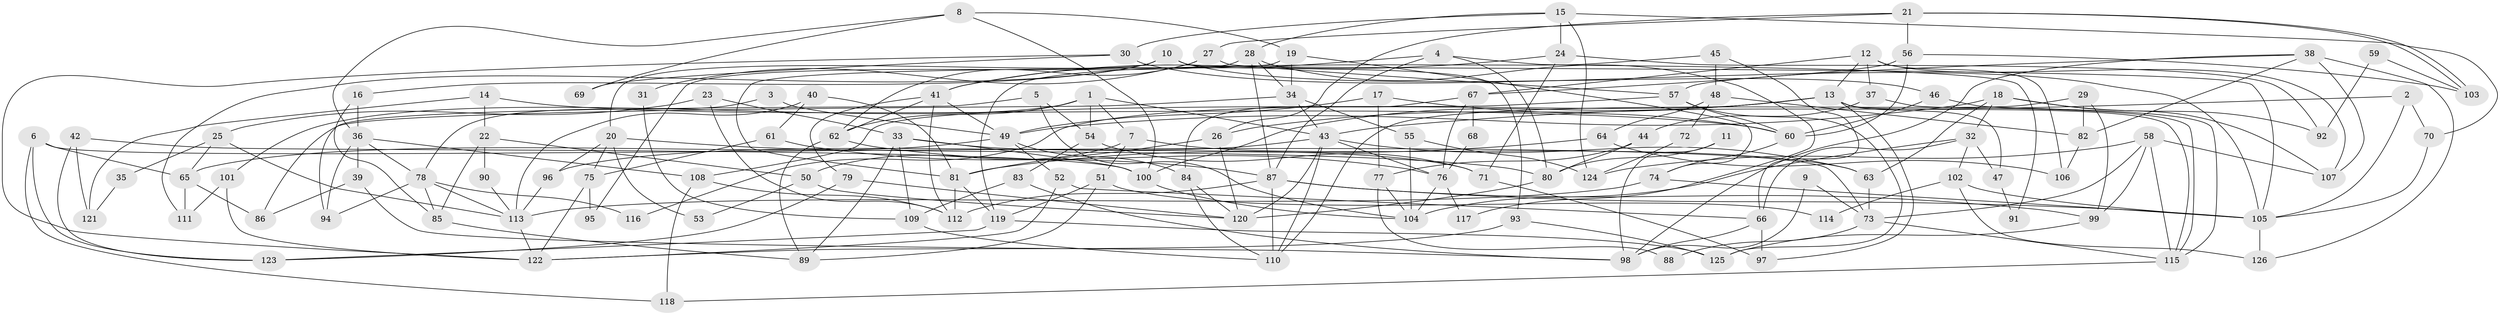 // Generated by graph-tools (version 1.1) at 2025/11/02/27/25 16:11:16]
// undirected, 126 vertices, 252 edges
graph export_dot {
graph [start="1"]
  node [color=gray90,style=filled];
  1;
  2;
  3;
  4;
  5;
  6;
  7;
  8;
  9;
  10;
  11;
  12;
  13;
  14;
  15;
  16;
  17;
  18;
  19;
  20;
  21;
  22;
  23;
  24;
  25;
  26;
  27;
  28;
  29;
  30;
  31;
  32;
  33;
  34;
  35;
  36;
  37;
  38;
  39;
  40;
  41;
  42;
  43;
  44;
  45;
  46;
  47;
  48;
  49;
  50;
  51;
  52;
  53;
  54;
  55;
  56;
  57;
  58;
  59;
  60;
  61;
  62;
  63;
  64;
  65;
  66;
  67;
  68;
  69;
  70;
  71;
  72;
  73;
  74;
  75;
  76;
  77;
  78;
  79;
  80;
  81;
  82;
  83;
  84;
  85;
  86;
  87;
  88;
  89;
  90;
  91;
  92;
  93;
  94;
  95;
  96;
  97;
  98;
  99;
  100;
  101;
  102;
  103;
  104;
  105;
  106;
  107;
  108;
  109;
  110;
  111;
  112;
  113;
  114;
  115;
  116;
  117;
  118;
  119;
  120;
  121;
  122;
  123;
  124;
  125;
  126;
  1 -- 62;
  1 -- 43;
  1 -- 7;
  1 -- 54;
  1 -- 101;
  2 -- 43;
  2 -- 105;
  2 -- 70;
  3 -- 78;
  3 -- 49;
  4 -- 87;
  4 -- 80;
  4 -- 41;
  4 -- 91;
  5 -- 54;
  5 -- 104;
  5 -- 94;
  6 -- 65;
  6 -- 73;
  6 -- 118;
  6 -- 123;
  7 -- 63;
  7 -- 50;
  7 -- 51;
  8 -- 19;
  8 -- 36;
  8 -- 69;
  8 -- 100;
  9 -- 98;
  9 -- 73;
  10 -- 93;
  10 -- 105;
  10 -- 16;
  10 -- 20;
  10 -- 46;
  10 -- 111;
  11 -- 98;
  11 -- 80;
  12 -- 67;
  12 -- 13;
  12 -- 37;
  12 -- 106;
  12 -- 107;
  13 -- 115;
  13 -- 26;
  13 -- 47;
  13 -- 97;
  13 -- 100;
  13 -- 116;
  14 -- 22;
  14 -- 60;
  14 -- 121;
  15 -- 28;
  15 -- 24;
  15 -- 30;
  15 -- 70;
  15 -- 124;
  16 -- 85;
  16 -- 36;
  17 -- 77;
  17 -- 49;
  17 -- 60;
  18 -- 63;
  18 -- 107;
  18 -- 32;
  18 -- 49;
  18 -- 92;
  19 -- 81;
  19 -- 74;
  19 -- 34;
  20 -- 75;
  20 -- 53;
  20 -- 80;
  20 -- 96;
  21 -- 56;
  21 -- 103;
  21 -- 103;
  21 -- 26;
  21 -- 27;
  22 -- 85;
  22 -- 50;
  22 -- 90;
  23 -- 112;
  23 -- 33;
  23 -- 25;
  24 -- 71;
  24 -- 41;
  24 -- 92;
  25 -- 65;
  25 -- 35;
  25 -- 113;
  26 -- 120;
  26 -- 81;
  27 -- 57;
  27 -- 31;
  27 -- 62;
  28 -- 34;
  28 -- 87;
  28 -- 95;
  28 -- 117;
  29 -- 110;
  29 -- 82;
  29 -- 99;
  30 -- 122;
  30 -- 69;
  30 -- 105;
  31 -- 109;
  32 -- 104;
  32 -- 47;
  32 -- 66;
  32 -- 102;
  33 -- 89;
  33 -- 100;
  33 -- 71;
  33 -- 109;
  34 -- 86;
  34 -- 43;
  34 -- 55;
  35 -- 121;
  36 -- 78;
  36 -- 39;
  36 -- 94;
  36 -- 108;
  37 -- 115;
  37 -- 44;
  38 -- 126;
  38 -- 107;
  38 -- 57;
  38 -- 82;
  38 -- 98;
  39 -- 98;
  39 -- 86;
  40 -- 81;
  40 -- 113;
  40 -- 61;
  41 -- 112;
  41 -- 49;
  41 -- 62;
  41 -- 79;
  42 -- 123;
  42 -- 100;
  42 -- 121;
  43 -- 76;
  43 -- 63;
  43 -- 96;
  43 -- 110;
  43 -- 120;
  44 -- 80;
  44 -- 77;
  45 -- 119;
  45 -- 66;
  45 -- 48;
  46 -- 60;
  46 -- 115;
  47 -- 91;
  48 -- 82;
  48 -- 64;
  48 -- 72;
  49 -- 52;
  49 -- 65;
  49 -- 84;
  50 -- 120;
  50 -- 53;
  51 -- 119;
  51 -- 89;
  51 -- 114;
  52 -- 66;
  52 -- 122;
  54 -- 71;
  54 -- 83;
  55 -- 124;
  55 -- 104;
  56 -- 67;
  56 -- 60;
  56 -- 103;
  57 -- 60;
  57 -- 108;
  57 -- 125;
  58 -- 115;
  58 -- 99;
  58 -- 73;
  58 -- 107;
  58 -- 124;
  59 -- 92;
  59 -- 103;
  60 -- 74;
  61 -- 87;
  61 -- 75;
  62 -- 76;
  62 -- 89;
  63 -- 73;
  64 -- 81;
  64 -- 106;
  65 -- 111;
  65 -- 86;
  66 -- 98;
  66 -- 97;
  67 -- 76;
  67 -- 84;
  67 -- 68;
  68 -- 76;
  70 -- 105;
  71 -- 97;
  72 -- 124;
  73 -- 115;
  73 -- 88;
  74 -- 113;
  74 -- 105;
  75 -- 122;
  75 -- 95;
  76 -- 104;
  76 -- 117;
  77 -- 104;
  77 -- 88;
  78 -- 113;
  78 -- 94;
  78 -- 85;
  78 -- 116;
  79 -- 123;
  79 -- 120;
  80 -- 120;
  81 -- 112;
  81 -- 119;
  82 -- 106;
  83 -- 109;
  83 -- 98;
  84 -- 120;
  84 -- 110;
  85 -- 89;
  87 -- 105;
  87 -- 110;
  87 -- 99;
  87 -- 112;
  90 -- 113;
  93 -- 122;
  93 -- 125;
  96 -- 113;
  99 -- 125;
  100 -- 104;
  101 -- 122;
  101 -- 111;
  102 -- 105;
  102 -- 114;
  102 -- 126;
  105 -- 126;
  108 -- 112;
  108 -- 118;
  109 -- 110;
  113 -- 122;
  115 -- 118;
  119 -- 125;
  119 -- 123;
}
